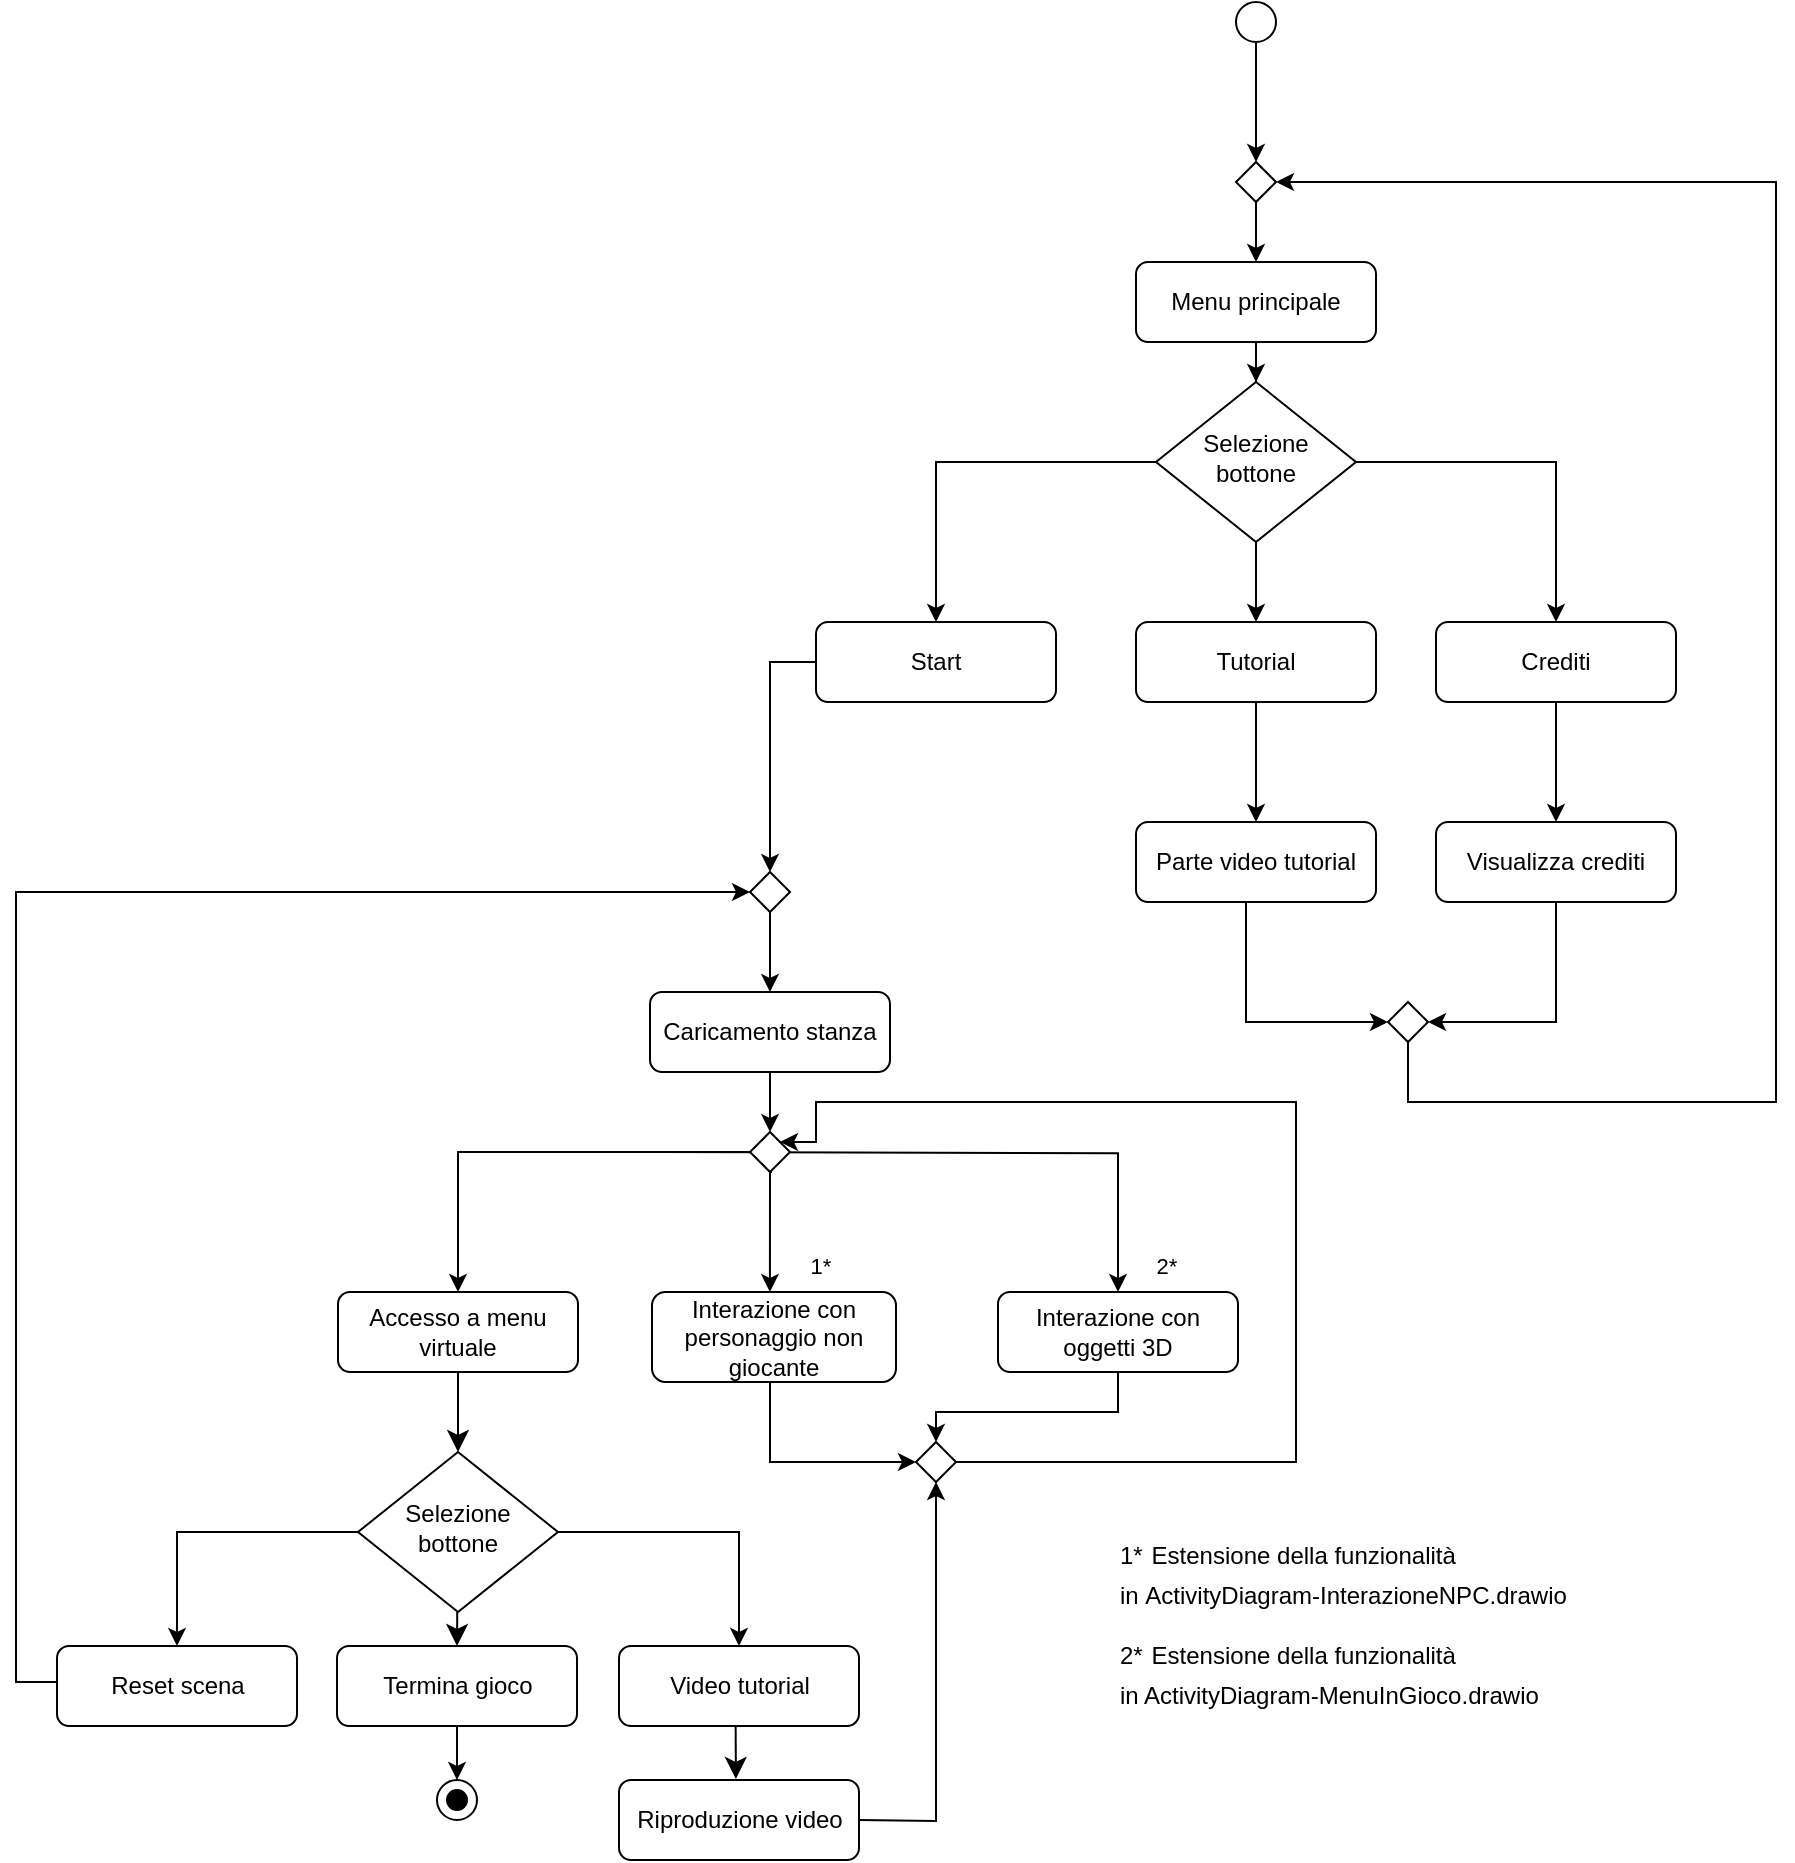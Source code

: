 <mxfile version="26.0.10">
  <diagram id="C5RBs43oDa-KdzZeNtuy" name="Page-1">
    <mxGraphModel dx="2501" dy="866" grid="1" gridSize="10" guides="1" tooltips="1" connect="1" arrows="1" fold="1" page="1" pageScale="1" pageWidth="827" pageHeight="1169" math="0" shadow="0">
      <root>
        <mxCell id="WIyWlLk6GJQsqaUBKTNV-0" />
        <mxCell id="WIyWlLk6GJQsqaUBKTNV-1" parent="WIyWlLk6GJQsqaUBKTNV-0" />
        <mxCell id="2pWyTVWAHo8X-ECZg1oG-11" value="" style="edgeStyle=orthogonalEdgeStyle;rounded=0;orthogonalLoop=1;jettySize=auto;html=1;" parent="WIyWlLk6GJQsqaUBKTNV-1" source="WIyWlLk6GJQsqaUBKTNV-3" target="2pWyTVWAHo8X-ECZg1oG-10" edge="1">
          <mxGeometry relative="1" as="geometry" />
        </mxCell>
        <mxCell id="WIyWlLk6GJQsqaUBKTNV-3" value="Menu principale" style="rounded=1;whiteSpace=wrap;html=1;fontSize=12;glass=0;strokeWidth=1;shadow=0;" parent="WIyWlLk6GJQsqaUBKTNV-1" vertex="1">
          <mxGeometry x="160" y="160" width="120" height="40" as="geometry" />
        </mxCell>
        <mxCell id="2pWyTVWAHo8X-ECZg1oG-31" style="edgeStyle=orthogonalEdgeStyle;rounded=0;orthogonalLoop=1;jettySize=auto;html=1;entryX=0.5;entryY=0;entryDx=0;entryDy=0;" parent="WIyWlLk6GJQsqaUBKTNV-1" source="WIyWlLk6GJQsqaUBKTNV-7" target="2pWyTVWAHo8X-ECZg1oG-27" edge="1">
          <mxGeometry relative="1" as="geometry" />
        </mxCell>
        <mxCell id="WIyWlLk6GJQsqaUBKTNV-7" value="Start" style="rounded=1;whiteSpace=wrap;html=1;fontSize=12;glass=0;strokeWidth=1;shadow=0;" parent="WIyWlLk6GJQsqaUBKTNV-1" vertex="1">
          <mxGeometry y="340" width="120" height="40" as="geometry" />
        </mxCell>
        <mxCell id="2pWyTVWAHo8X-ECZg1oG-1" style="edgeStyle=orthogonalEdgeStyle;rounded=0;orthogonalLoop=1;jettySize=auto;html=1;exitX=0.5;exitY=1;exitDx=0;exitDy=0;" parent="WIyWlLk6GJQsqaUBKTNV-1" source="2pWyTVWAHo8X-ECZg1oG-7" target="WIyWlLk6GJQsqaUBKTNV-3" edge="1">
          <mxGeometry relative="1" as="geometry" />
        </mxCell>
        <mxCell id="2pWyTVWAHo8X-ECZg1oG-0" value="" style="ellipse;whiteSpace=wrap;html=1;aspect=fixed;" parent="WIyWlLk6GJQsqaUBKTNV-1" vertex="1">
          <mxGeometry x="210" y="30" width="20" height="20" as="geometry" />
        </mxCell>
        <mxCell id="2pWyTVWAHo8X-ECZg1oG-8" value="" style="edgeStyle=orthogonalEdgeStyle;rounded=0;orthogonalLoop=1;jettySize=auto;html=1;exitX=0.5;exitY=1;exitDx=0;exitDy=0;" parent="WIyWlLk6GJQsqaUBKTNV-1" source="2pWyTVWAHo8X-ECZg1oG-0" target="2pWyTVWAHo8X-ECZg1oG-7" edge="1">
          <mxGeometry relative="1" as="geometry">
            <mxPoint x="220" y="50" as="sourcePoint" />
            <mxPoint x="220" y="160" as="targetPoint" />
          </mxGeometry>
        </mxCell>
        <mxCell id="2pWyTVWAHo8X-ECZg1oG-7" value="" style="rhombus;whiteSpace=wrap;html=1;shadow=0;fontFamily=Helvetica;fontSize=12;align=center;strokeWidth=1;spacing=6;spacingTop=-4;" parent="WIyWlLk6GJQsqaUBKTNV-1" vertex="1">
          <mxGeometry x="210" y="110" width="20" height="20" as="geometry" />
        </mxCell>
        <mxCell id="2pWyTVWAHo8X-ECZg1oG-12" style="edgeStyle=orthogonalEdgeStyle;rounded=0;orthogonalLoop=1;jettySize=auto;html=1;entryX=0.5;entryY=0;entryDx=0;entryDy=0;" parent="WIyWlLk6GJQsqaUBKTNV-1" source="2pWyTVWAHo8X-ECZg1oG-10" target="WIyWlLk6GJQsqaUBKTNV-7" edge="1">
          <mxGeometry relative="1" as="geometry" />
        </mxCell>
        <mxCell id="2pWyTVWAHo8X-ECZg1oG-15" value="" style="edgeStyle=orthogonalEdgeStyle;rounded=0;orthogonalLoop=1;jettySize=auto;html=1;" parent="WIyWlLk6GJQsqaUBKTNV-1" source="2pWyTVWAHo8X-ECZg1oG-10" target="2pWyTVWAHo8X-ECZg1oG-13" edge="1">
          <mxGeometry relative="1" as="geometry" />
        </mxCell>
        <mxCell id="2pWyTVWAHo8X-ECZg1oG-16" style="edgeStyle=orthogonalEdgeStyle;rounded=0;orthogonalLoop=1;jettySize=auto;html=1;entryX=0.5;entryY=0;entryDx=0;entryDy=0;" parent="WIyWlLk6GJQsqaUBKTNV-1" source="2pWyTVWAHo8X-ECZg1oG-10" target="2pWyTVWAHo8X-ECZg1oG-14" edge="1">
          <mxGeometry relative="1" as="geometry" />
        </mxCell>
        <mxCell id="2pWyTVWAHo8X-ECZg1oG-10" value="Selezione bottone" style="rhombus;whiteSpace=wrap;html=1;shadow=0;fontFamily=Helvetica;fontSize=12;align=center;strokeWidth=1;spacing=6;spacingTop=-4;" parent="WIyWlLk6GJQsqaUBKTNV-1" vertex="1">
          <mxGeometry x="170" y="220" width="100" height="80" as="geometry" />
        </mxCell>
        <mxCell id="2pWyTVWAHo8X-ECZg1oG-18" value="" style="edgeStyle=orthogonalEdgeStyle;rounded=0;orthogonalLoop=1;jettySize=auto;html=1;" parent="WIyWlLk6GJQsqaUBKTNV-1" source="2pWyTVWAHo8X-ECZg1oG-13" target="2pWyTVWAHo8X-ECZg1oG-17" edge="1">
          <mxGeometry relative="1" as="geometry" />
        </mxCell>
        <mxCell id="2pWyTVWAHo8X-ECZg1oG-13" value="Tutorial" style="rounded=1;whiteSpace=wrap;html=1;fontSize=12;glass=0;strokeWidth=1;shadow=0;" parent="WIyWlLk6GJQsqaUBKTNV-1" vertex="1">
          <mxGeometry x="160" y="340" width="120" height="40" as="geometry" />
        </mxCell>
        <mxCell id="2pWyTVWAHo8X-ECZg1oG-20" value="" style="edgeStyle=orthogonalEdgeStyle;rounded=0;orthogonalLoop=1;jettySize=auto;html=1;" parent="WIyWlLk6GJQsqaUBKTNV-1" source="2pWyTVWAHo8X-ECZg1oG-14" target="2pWyTVWAHo8X-ECZg1oG-19" edge="1">
          <mxGeometry relative="1" as="geometry" />
        </mxCell>
        <mxCell id="2pWyTVWAHo8X-ECZg1oG-14" value="Crediti" style="rounded=1;whiteSpace=wrap;html=1;fontSize=12;glass=0;strokeWidth=1;shadow=0;" parent="WIyWlLk6GJQsqaUBKTNV-1" vertex="1">
          <mxGeometry x="310" y="340" width="120" height="40" as="geometry" />
        </mxCell>
        <mxCell id="2pWyTVWAHo8X-ECZg1oG-25" style="edgeStyle=orthogonalEdgeStyle;rounded=0;orthogonalLoop=1;jettySize=auto;html=1;entryX=0;entryY=1;entryDx=0;entryDy=0;" parent="WIyWlLk6GJQsqaUBKTNV-1" edge="1">
          <mxGeometry relative="1" as="geometry">
            <mxPoint x="215" y="475" as="sourcePoint" />
            <mxPoint x="286" y="540" as="targetPoint" />
            <Array as="points">
              <mxPoint x="215" y="540" />
            </Array>
          </mxGeometry>
        </mxCell>
        <mxCell id="2pWyTVWAHo8X-ECZg1oG-17" value="Parte video tutorial" style="rounded=1;whiteSpace=wrap;html=1;fontSize=12;glass=0;strokeWidth=1;shadow=0;" parent="WIyWlLk6GJQsqaUBKTNV-1" vertex="1">
          <mxGeometry x="160" y="440" width="120" height="40" as="geometry" />
        </mxCell>
        <mxCell id="2pWyTVWAHo8X-ECZg1oG-24" style="edgeStyle=orthogonalEdgeStyle;rounded=0;orthogonalLoop=1;jettySize=auto;html=1;entryX=1;entryY=0.5;entryDx=0;entryDy=0;" parent="WIyWlLk6GJQsqaUBKTNV-1" source="2pWyTVWAHo8X-ECZg1oG-19" target="2pWyTVWAHo8X-ECZg1oG-22" edge="1">
          <mxGeometry relative="1" as="geometry">
            <Array as="points">
              <mxPoint x="370" y="540" />
            </Array>
          </mxGeometry>
        </mxCell>
        <mxCell id="2pWyTVWAHo8X-ECZg1oG-19" value="Visualizza crediti" style="rounded=1;whiteSpace=wrap;html=1;fontSize=12;glass=0;strokeWidth=1;shadow=0;" parent="WIyWlLk6GJQsqaUBKTNV-1" vertex="1">
          <mxGeometry x="310" y="440" width="120" height="40" as="geometry" />
        </mxCell>
        <mxCell id="2pWyTVWAHo8X-ECZg1oG-26" style="edgeStyle=orthogonalEdgeStyle;rounded=0;orthogonalLoop=1;jettySize=auto;html=1;entryX=1;entryY=0.5;entryDx=0;entryDy=0;" parent="WIyWlLk6GJQsqaUBKTNV-1" source="2pWyTVWAHo8X-ECZg1oG-22" target="2pWyTVWAHo8X-ECZg1oG-7" edge="1">
          <mxGeometry relative="1" as="geometry">
            <Array as="points">
              <mxPoint x="296" y="580" />
              <mxPoint x="480" y="580" />
              <mxPoint x="480" y="120" />
            </Array>
          </mxGeometry>
        </mxCell>
        <mxCell id="2pWyTVWAHo8X-ECZg1oG-22" value="" style="rhombus;whiteSpace=wrap;html=1;shadow=0;fontFamily=Helvetica;fontSize=12;align=center;strokeWidth=1;spacing=6;spacingTop=-4;" parent="WIyWlLk6GJQsqaUBKTNV-1" vertex="1">
          <mxGeometry x="286" y="530" width="20" height="20" as="geometry" />
        </mxCell>
        <mxCell id="2pWyTVWAHo8X-ECZg1oG-32" style="edgeStyle=orthogonalEdgeStyle;rounded=0;orthogonalLoop=1;jettySize=auto;html=1;entryX=0.5;entryY=0;entryDx=0;entryDy=0;" parent="WIyWlLk6GJQsqaUBKTNV-1" source="2pWyTVWAHo8X-ECZg1oG-27" target="2pWyTVWAHo8X-ECZg1oG-28" edge="1">
          <mxGeometry relative="1" as="geometry" />
        </mxCell>
        <mxCell id="2pWyTVWAHo8X-ECZg1oG-27" value="" style="rhombus;whiteSpace=wrap;html=1;shadow=0;fontFamily=Helvetica;fontSize=12;align=center;strokeWidth=1;spacing=6;spacingTop=-4;" parent="WIyWlLk6GJQsqaUBKTNV-1" vertex="1">
          <mxGeometry x="-33" y="465" width="20" height="20" as="geometry" />
        </mxCell>
        <mxCell id="2pWyTVWAHo8X-ECZg1oG-35" value="" style="edgeStyle=orthogonalEdgeStyle;rounded=0;orthogonalLoop=1;jettySize=auto;html=1;" parent="WIyWlLk6GJQsqaUBKTNV-1" source="2pWyTVWAHo8X-ECZg1oG-28" target="2pWyTVWAHo8X-ECZg1oG-34" edge="1">
          <mxGeometry relative="1" as="geometry" />
        </mxCell>
        <mxCell id="2pWyTVWAHo8X-ECZg1oG-28" value="Caricamento stanza" style="rounded=1;whiteSpace=wrap;html=1;fontSize=12;glass=0;strokeWidth=1;shadow=0;" parent="WIyWlLk6GJQsqaUBKTNV-1" vertex="1">
          <mxGeometry x="-83" y="525" width="120" height="40" as="geometry" />
        </mxCell>
        <mxCell id="2pWyTVWAHo8X-ECZg1oG-39" style="edgeStyle=orthogonalEdgeStyle;rounded=0;orthogonalLoop=1;jettySize=auto;html=1;entryX=0.5;entryY=0;entryDx=0;entryDy=0;" parent="WIyWlLk6GJQsqaUBKTNV-1" source="2pWyTVWAHo8X-ECZg1oG-34" target="2pWyTVWAHo8X-ECZg1oG-36" edge="1">
          <mxGeometry relative="1" as="geometry" />
        </mxCell>
        <mxCell id="2pWyTVWAHo8X-ECZg1oG-41" style="edgeStyle=orthogonalEdgeStyle;rounded=0;orthogonalLoop=1;jettySize=auto;html=1;entryX=0.5;entryY=0;entryDx=0;entryDy=0;" parent="WIyWlLk6GJQsqaUBKTNV-1" target="2pWyTVWAHo8X-ECZg1oG-38" edge="1">
          <mxGeometry relative="1" as="geometry">
            <mxPoint x="-77.059" y="605.059" as="sourcePoint" />
          </mxGeometry>
        </mxCell>
        <mxCell id="2pWyTVWAHo8X-ECZg1oG-34" value="" style="rhombus;whiteSpace=wrap;html=1;shadow=0;fontFamily=Helvetica;fontSize=12;align=center;strokeWidth=1;spacing=6;spacingTop=-4;" parent="WIyWlLk6GJQsqaUBKTNV-1" vertex="1">
          <mxGeometry x="-33" y="595" width="20" height="20" as="geometry" />
        </mxCell>
        <mxCell id="jva41PUH1tPTdCb0gD0E-10" value="" style="edgeStyle=none;curved=1;rounded=0;orthogonalLoop=1;jettySize=auto;html=1;fontSize=12;startSize=8;endSize=8;" parent="WIyWlLk6GJQsqaUBKTNV-1" source="2pWyTVWAHo8X-ECZg1oG-36" target="jva41PUH1tPTdCb0gD0E-2" edge="1">
          <mxGeometry relative="1" as="geometry" />
        </mxCell>
        <mxCell id="2pWyTVWAHo8X-ECZg1oG-36" value="Accesso a menu virtuale" style="rounded=1;whiteSpace=wrap;html=1;fontSize=12;glass=0;strokeWidth=1;shadow=0;" parent="WIyWlLk6GJQsqaUBKTNV-1" vertex="1">
          <mxGeometry x="-239" y="675" width="120" height="40" as="geometry" />
        </mxCell>
        <mxCell id="2pWyTVWAHo8X-ECZg1oG-37" value="Interazione con personaggio non giocante" style="rounded=1;whiteSpace=wrap;html=1;fontSize=12;glass=0;strokeWidth=1;shadow=0;" parent="WIyWlLk6GJQsqaUBKTNV-1" vertex="1">
          <mxGeometry x="-82" y="675" width="122" height="45" as="geometry" />
        </mxCell>
        <mxCell id="2pWyTVWAHo8X-ECZg1oG-38" value="Interazione con oggetti 3D" style="rounded=1;whiteSpace=wrap;html=1;fontSize=12;glass=0;strokeWidth=1;shadow=0;" parent="WIyWlLk6GJQsqaUBKTNV-1" vertex="1">
          <mxGeometry x="91" y="675" width="120" height="40" as="geometry" />
        </mxCell>
        <mxCell id="2pWyTVWAHo8X-ECZg1oG-40" style="edgeStyle=orthogonalEdgeStyle;rounded=0;orthogonalLoop=1;jettySize=auto;html=1;entryX=0.458;entryY=0.25;entryDx=0;entryDy=0;entryPerimeter=0;exitX=0.5;exitY=1;exitDx=0;exitDy=0;" parent="WIyWlLk6GJQsqaUBKTNV-1" edge="1">
          <mxGeometry relative="1" as="geometry">
            <mxPoint x="-22" y="615" as="sourcePoint" />
            <mxPoint x="-23.04" y="675" as="targetPoint" />
            <Array as="points">
              <mxPoint x="-23" y="615" />
            </Array>
          </mxGeometry>
        </mxCell>
        <mxCell id="2pWyTVWAHo8X-ECZg1oG-42" value="Video tutorial" style="rounded=1;whiteSpace=wrap;html=1;fontSize=12;glass=0;strokeWidth=1;shadow=0;" parent="WIyWlLk6GJQsqaUBKTNV-1" vertex="1">
          <mxGeometry x="-98.5" y="852" width="120" height="40" as="geometry" />
        </mxCell>
        <mxCell id="2pWyTVWAHo8X-ECZg1oG-50" value="Reset scena" style="rounded=1;whiteSpace=wrap;html=1;fontSize=12;glass=0;strokeWidth=1;shadow=0;" parent="WIyWlLk6GJQsqaUBKTNV-1" vertex="1">
          <mxGeometry x="-379.5" y="852" width="120" height="40" as="geometry" />
        </mxCell>
        <mxCell id="2pWyTVWAHo8X-ECZg1oG-53" value="" style="rhombus;whiteSpace=wrap;html=1;shadow=0;fontFamily=Helvetica;fontSize=12;align=center;strokeWidth=1;spacing=6;spacingTop=-4;" parent="WIyWlLk6GJQsqaUBKTNV-1" vertex="1">
          <mxGeometry x="50" y="750" width="20" height="20" as="geometry" />
        </mxCell>
        <mxCell id="2pWyTVWAHo8X-ECZg1oG-63" value="" style="edgeStyle=orthogonalEdgeStyle;rounded=0;orthogonalLoop=1;jettySize=auto;html=1;" parent="WIyWlLk6GJQsqaUBKTNV-1" source="2pWyTVWAHo8X-ECZg1oG-60" target="2pWyTVWAHo8X-ECZg1oG-62" edge="1">
          <mxGeometry relative="1" as="geometry" />
        </mxCell>
        <mxCell id="2pWyTVWAHo8X-ECZg1oG-60" value="Termina gioco" style="rounded=1;whiteSpace=wrap;html=1;fontSize=12;glass=0;strokeWidth=1;shadow=0;" parent="WIyWlLk6GJQsqaUBKTNV-1" vertex="1">
          <mxGeometry x="-239.5" y="852" width="120" height="40" as="geometry" />
        </mxCell>
        <mxCell id="2pWyTVWAHo8X-ECZg1oG-62" value="" style="ellipse;whiteSpace=wrap;html=1;aspect=fixed;" parent="WIyWlLk6GJQsqaUBKTNV-1" vertex="1">
          <mxGeometry x="-189.5" y="919" width="20" height="20" as="geometry" />
        </mxCell>
        <mxCell id="2pWyTVWAHo8X-ECZg1oG-64" value="" style="ellipse;whiteSpace=wrap;html=1;aspect=fixed;fillColor=#000000;" parent="WIyWlLk6GJQsqaUBKTNV-1" vertex="1">
          <mxGeometry x="-184.5" y="924" width="10" height="10" as="geometry" />
        </mxCell>
        <mxCell id="jva41PUH1tPTdCb0gD0E-4" style="edgeStyle=none;curved=1;rounded=0;orthogonalLoop=1;jettySize=auto;html=1;entryX=0.5;entryY=0;entryDx=0;entryDy=0;fontSize=12;startSize=8;endSize=8;" parent="WIyWlLk6GJQsqaUBKTNV-1" target="2pWyTVWAHo8X-ECZg1oG-60" edge="1">
          <mxGeometry relative="1" as="geometry">
            <mxPoint x="-179.265" y="816.788" as="sourcePoint" />
          </mxGeometry>
        </mxCell>
        <mxCell id="jva41PUH1tPTdCb0gD0E-2" value="Selezione bottone" style="rhombus;whiteSpace=wrap;html=1;shadow=0;fontFamily=Helvetica;fontSize=12;align=center;strokeWidth=1;spacing=6;spacingTop=-4;" parent="WIyWlLk6GJQsqaUBKTNV-1" vertex="1">
          <mxGeometry x="-229" y="755" width="100" height="80" as="geometry" />
        </mxCell>
        <mxCell id="jva41PUH1tPTdCb0gD0E-8" style="edgeStyle=orthogonalEdgeStyle;rounded=0;orthogonalLoop=1;jettySize=auto;html=1;entryX=0.5;entryY=0;entryDx=0;entryDy=0;exitX=1;exitY=0.5;exitDx=0;exitDy=0;" parent="WIyWlLk6GJQsqaUBKTNV-1" source="jva41PUH1tPTdCb0gD0E-2" target="2pWyTVWAHo8X-ECZg1oG-42" edge="1">
          <mxGeometry relative="1" as="geometry">
            <mxPoint x="-128.999" y="754.999" as="sourcePoint" />
            <mxPoint x="99.06" y="824.94" as="targetPoint" />
          </mxGeometry>
        </mxCell>
        <mxCell id="jva41PUH1tPTdCb0gD0E-9" style="edgeStyle=orthogonalEdgeStyle;rounded=0;orthogonalLoop=1;jettySize=auto;html=1;entryX=0.5;entryY=0;entryDx=0;entryDy=0;exitX=0;exitY=0.5;exitDx=0;exitDy=0;" parent="WIyWlLk6GJQsqaUBKTNV-1" source="jva41PUH1tPTdCb0gD0E-2" target="2pWyTVWAHo8X-ECZg1oG-50" edge="1">
          <mxGeometry relative="1" as="geometry">
            <mxPoint x="-229" y="790" as="sourcePoint" />
            <mxPoint x="-374" y="860" as="targetPoint" />
          </mxGeometry>
        </mxCell>
        <mxCell id="jva41PUH1tPTdCb0gD0E-12" style="edgeStyle=orthogonalEdgeStyle;rounded=0;orthogonalLoop=1;jettySize=auto;html=1;entryX=0;entryY=0.5;entryDx=0;entryDy=0;" parent="WIyWlLk6GJQsqaUBKTNV-1" target="2pWyTVWAHo8X-ECZg1oG-27" edge="1">
          <mxGeometry relative="1" as="geometry">
            <mxPoint x="-380" y="870" as="sourcePoint" />
            <mxPoint x="-503" y="880" as="targetPoint" />
            <Array as="points">
              <mxPoint x="-390" y="870" />
              <mxPoint x="-400" y="870" />
              <mxPoint x="-400" y="475" />
            </Array>
          </mxGeometry>
        </mxCell>
        <mxCell id="jva41PUH1tPTdCb0gD0E-13" value="Riproduzione video" style="rounded=1;whiteSpace=wrap;html=1;fontSize=12;glass=0;strokeWidth=1;shadow=0;" parent="WIyWlLk6GJQsqaUBKTNV-1" vertex="1">
          <mxGeometry x="-98.5" y="919" width="120" height="40" as="geometry" />
        </mxCell>
        <mxCell id="jva41PUH1tPTdCb0gD0E-14" style="edgeStyle=none;curved=1;rounded=0;orthogonalLoop=1;jettySize=auto;html=1;entryX=0.487;entryY=-0.013;entryDx=0;entryDy=0;entryPerimeter=0;fontSize=12;startSize=8;endSize=8;exitX=0.486;exitY=1.002;exitDx=0;exitDy=0;exitPerimeter=0;" parent="WIyWlLk6GJQsqaUBKTNV-1" source="2pWyTVWAHo8X-ECZg1oG-42" target="jva41PUH1tPTdCb0gD0E-13" edge="1">
          <mxGeometry relative="1" as="geometry" />
        </mxCell>
        <mxCell id="jva41PUH1tPTdCb0gD0E-19" style="edgeStyle=orthogonalEdgeStyle;rounded=0;orthogonalLoop=1;jettySize=auto;html=1;entryX=0.5;entryY=0;entryDx=0;entryDy=0;exitX=0.5;exitY=1;exitDx=0;exitDy=0;" parent="WIyWlLk6GJQsqaUBKTNV-1" source="2pWyTVWAHo8X-ECZg1oG-38" target="2pWyTVWAHo8X-ECZg1oG-53" edge="1">
          <mxGeometry relative="1" as="geometry">
            <mxPoint x="170.001" y="819.999" as="sourcePoint" />
            <mxPoint x="398.06" y="889.94" as="targetPoint" />
            <Array as="points">
              <mxPoint x="151" y="735" />
              <mxPoint x="60" y="735" />
            </Array>
          </mxGeometry>
        </mxCell>
        <mxCell id="jva41PUH1tPTdCb0gD0E-20" style="edgeStyle=orthogonalEdgeStyle;rounded=0;orthogonalLoop=1;jettySize=auto;html=1;entryX=0;entryY=0.5;entryDx=0;entryDy=0;exitX=0.5;exitY=1;exitDx=0;exitDy=0;" parent="WIyWlLk6GJQsqaUBKTNV-1" source="2pWyTVWAHo8X-ECZg1oG-37" target="2pWyTVWAHo8X-ECZg1oG-53" edge="1">
          <mxGeometry relative="1" as="geometry">
            <mxPoint x="105.49" y="777.5" as="sourcePoint" />
            <mxPoint x="14.49" y="812.5" as="targetPoint" />
            <Array as="points">
              <mxPoint x="-23" y="760" />
            </Array>
          </mxGeometry>
        </mxCell>
        <mxCell id="jva41PUH1tPTdCb0gD0E-22" style="edgeStyle=orthogonalEdgeStyle;rounded=0;orthogonalLoop=1;jettySize=auto;html=1;entryX=0.5;entryY=1;entryDx=0;entryDy=0;" parent="WIyWlLk6GJQsqaUBKTNV-1" target="2pWyTVWAHo8X-ECZg1oG-53" edge="1">
          <mxGeometry relative="1" as="geometry">
            <mxPoint x="21.501" y="938.999" as="sourcePoint" />
            <mxPoint x="249.56" y="1008.94" as="targetPoint" />
          </mxGeometry>
        </mxCell>
        <mxCell id="jva41PUH1tPTdCb0gD0E-25" style="edgeStyle=orthogonalEdgeStyle;rounded=0;orthogonalLoop=1;jettySize=auto;html=1;exitX=1;exitY=0.5;exitDx=0;exitDy=0;entryX=1;entryY=0;entryDx=0;entryDy=0;" parent="WIyWlLk6GJQsqaUBKTNV-1" source="2pWyTVWAHo8X-ECZg1oG-53" target="2pWyTVWAHo8X-ECZg1oG-34" edge="1">
          <mxGeometry relative="1" as="geometry">
            <Array as="points">
              <mxPoint x="240" y="760" />
              <mxPoint x="240" y="580" />
              <mxPoint y="580" />
              <mxPoint y="600" />
            </Array>
            <mxPoint x="86" y="760" as="sourcePoint" />
            <mxPoint x="-10" y="590" as="targetPoint" />
          </mxGeometry>
        </mxCell>
        <mxCell id="jva41PUH1tPTdCb0gD0E-28" value="&lt;font style=&quot;font-size: 11px;&quot;&gt;1*&lt;/font&gt;" style="text;html=1;align=center;verticalAlign=middle;resizable=0;points=[];autosize=1;strokeColor=none;fillColor=none;fontSize=16;" parent="WIyWlLk6GJQsqaUBKTNV-1" vertex="1">
          <mxGeometry x="-13" y="645" width="30" height="30" as="geometry" />
        </mxCell>
        <mxCell id="jva41PUH1tPTdCb0gD0E-29" value="&lt;font style=&quot;font-size: 11px;&quot;&gt;2*&lt;/font&gt;" style="text;html=1;align=center;verticalAlign=middle;resizable=0;points=[];autosize=1;strokeColor=none;fillColor=none;fontSize=16;" parent="WIyWlLk6GJQsqaUBKTNV-1" vertex="1">
          <mxGeometry x="160" y="645" width="30" height="30" as="geometry" />
        </mxCell>
        <mxCell id="jva41PUH1tPTdCb0gD0E-30" value="&lt;font style=&quot;font-size: 12px;&quot;&gt;1*&lt;/font&gt; &lt;font style=&quot;font-size: 12px;&quot;&gt;Estensione &lt;/font&gt;&lt;font style=&quot;font-size: 12px;&quot;&gt;della funzionalità &lt;/font&gt;&lt;br&gt;&lt;div style=&quot;&quot;&gt;&lt;span style=&quot;background-color: transparent; color: light-dark(rgb(0, 0, 0), rgb(255, 255, 255));&quot;&gt;&lt;font style=&quot;font-size: 12px;&quot;&gt;in&amp;nbsp;ActivityDiagram-InterazioneNPC.drawio&amp;nbsp;&lt;/font&gt;&lt;/span&gt;&lt;span style=&quot;background-color: transparent; color: rgba(0, 0, 0, 0); font-family: monospace; font-size: 0px;&quot;&gt;%3CmxGraphModel%3E%3Croot%3E%3CmxCell%20id%3D%220%22%2F%3E%3CmxCell%20id%3D%221%22%20parent%3D%220%22%2F%3E%3CmxCell%20id%3D%222%22%20value%3D%22%26lt%3Bfont%20style%3D%26quot%3Bfont-size%3A%2011px%3B%26quot%3B%26gt%3B1*%26lt%3B%2Ffont%26gt%3B%22%20style%3D%22text%3Bhtml%3D1%3Balign%3Dcenter%3BverticalAlign%3Dmiddle%3Bresizable%3D0%3Bpoints%3D%5B%5D%3Bautosize%3D1%3BstrokeColor%3Dnone%3BfillColor%3Dnone%3BfontSize%3D16%3B%22%20vertex%3D%221%22%20parent%3D%221%22%3E%3CmxGeometry%20x%3D%22-13%22%20y%3D%22645%22%20width%3D%2230%22%20height%3D%2230%22%20as%3D%22geometry%22%2F%3E%3C%2FmxCell%3E%3C%2Froot%3E%3C%2FmxGraphModel%3E&lt;/span&gt;&lt;/div&gt;" style="text;html=1;align=left;verticalAlign=middle;resizable=0;points=[];autosize=1;strokeColor=none;fillColor=none;fontSize=16;" parent="WIyWlLk6GJQsqaUBKTNV-1" vertex="1">
          <mxGeometry x="150" y="790" width="250" height="50" as="geometry" />
        </mxCell>
        <mxCell id="jva41PUH1tPTdCb0gD0E-32" value="&lt;font style=&quot;font-size: 12px;&quot;&gt;2*&lt;/font&gt; &lt;font style=&quot;font-size: 12px;&quot;&gt;Estensione &lt;/font&gt;&lt;font style=&quot;font-size: 12px;&quot;&gt;della funzionalità&amp;nbsp;&lt;/font&gt;&lt;font style=&quot;font-size: 12px;&quot;&gt;&lt;font&gt;&lt;br&gt;&lt;/font&gt;&lt;/font&gt;&lt;span style=&quot;background-color: transparent;&quot;&gt;&lt;span style=&quot;font-size: 12px;&quot;&gt;&lt;font&gt;in ActivityDiagram-MenuInGioco.drawio&lt;/font&gt;&lt;/span&gt;&lt;span style=&quot;font-size: 12px;&quot;&gt;&amp;nbsp;&lt;/span&gt;&lt;/span&gt;&lt;span style=&quot;background-color: transparent; color: rgba(0, 0, 0, 0); font-family: monospace; font-size: 0px;&quot;&gt;%3CmxGraphModel%3E%3Croot%3E%3CmxCell%20id%3D%220%22%2F%3E%3CmxCell%20id%3D%221%22%20parent%3D%220%22%2F%3E%3CmxCell%20id%3D%222%22%20value%3D%22%26lt%3Bfont%20style%3D%26quot%3Bfont-size%3A%2011px%3B%26quot%3B%26gt%3B1*%26lt%3B%2Ffont%26gt%3B%22%20style%3D%22text%3Bhtml%3D1%3Balign%3Dcenter%3BverticalAlign%3Dmiddle%3Bresizable%3D0%3Bpoints%3D%5B%5D%3Bautosize%3D1%3BstrokeColor%3Dnone%3BfillColor%3Dnone%3BfontSize%3D16%3B%22%20vertex%3D%221%22%20parent%3D%221%22%3E%3CmxGeometry%20x%3D%22-13%22%20y%3D%22645%22%20width%3D%2230%22%20height%3D%2230%22%20as%3D%22geometry%22%2F%3E%3C%2FmxCell%3E%3C%2Froot%3E%3C%2FmxGraphModel%3E&lt;/span&gt;" style="text;html=1;align=left;verticalAlign=middle;resizable=0;points=[];autosize=1;strokeColor=none;fillColor=none;fontSize=16;" parent="WIyWlLk6GJQsqaUBKTNV-1" vertex="1">
          <mxGeometry x="150" y="840" width="240" height="50" as="geometry" />
        </mxCell>
      </root>
    </mxGraphModel>
  </diagram>
</mxfile>
